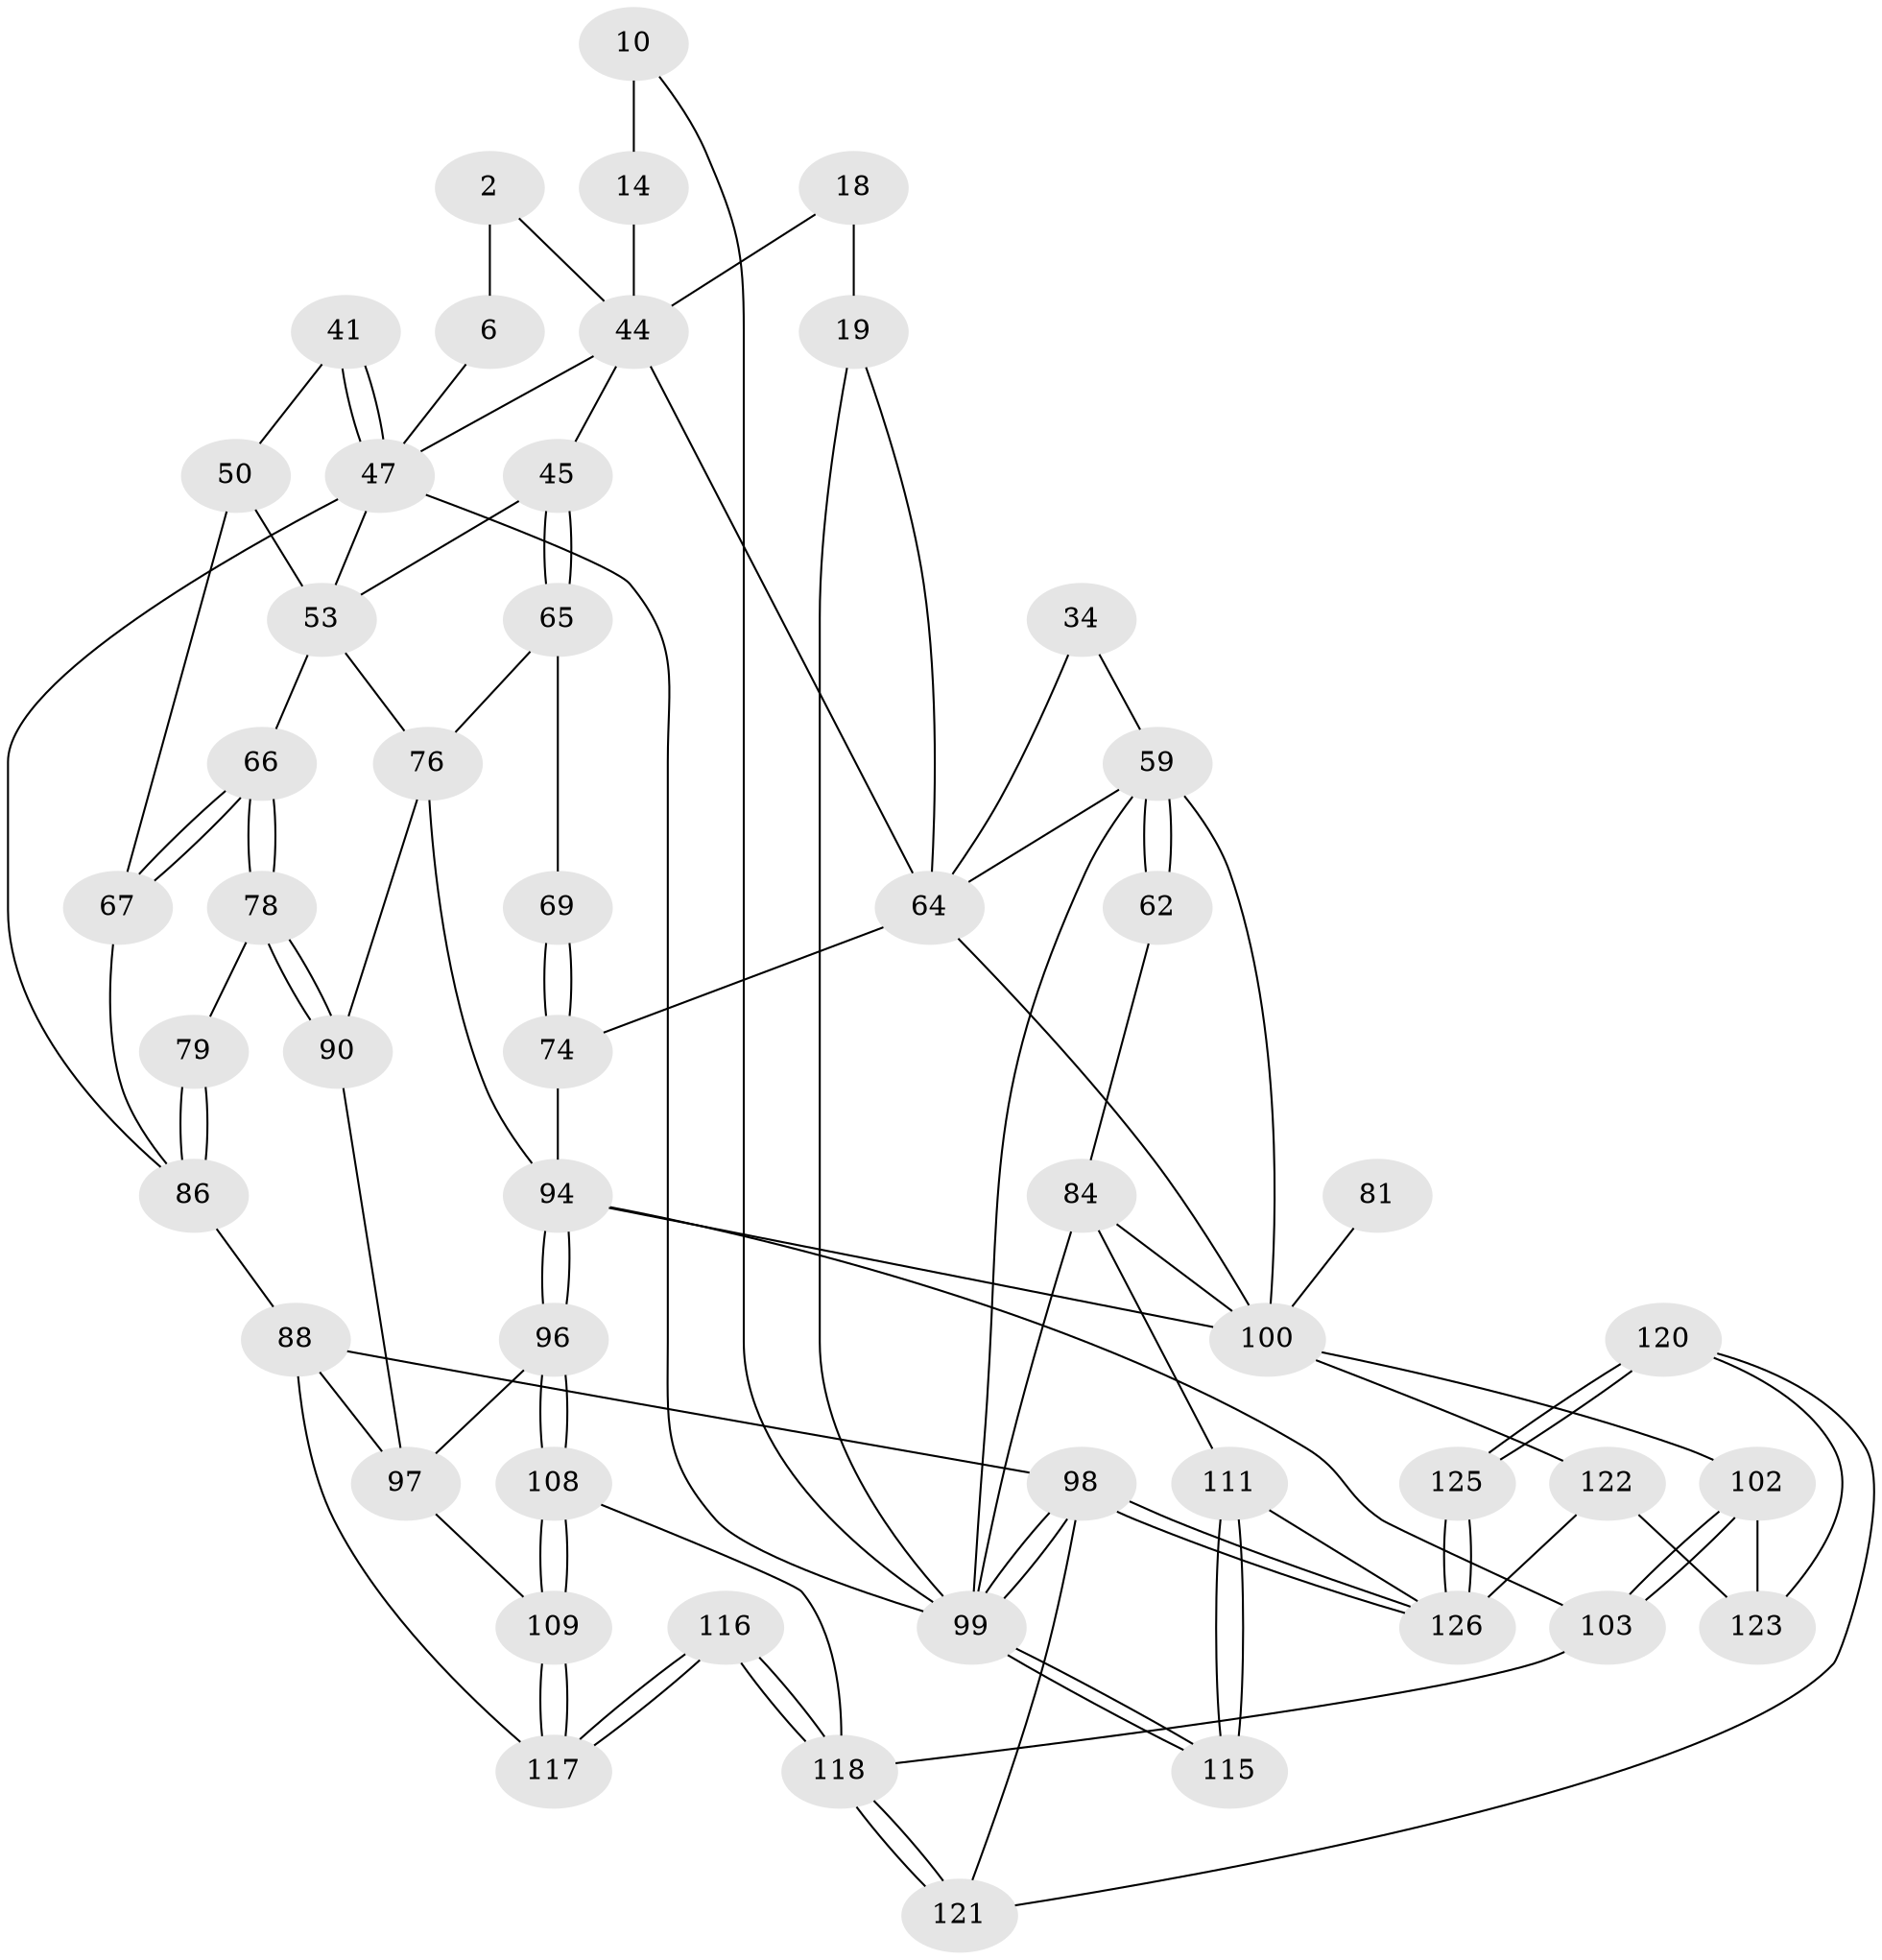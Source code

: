 // original degree distribution, {3: 0.031746031746031744, 5: 0.5079365079365079, 6: 0.23809523809523808, 4: 0.2222222222222222}
// Generated by graph-tools (version 1.1) at 2025/05/03/04/25 22:05:22]
// undirected, 50 vertices, 105 edges
graph export_dot {
graph [start="1"]
  node [color=gray90,style=filled];
  2 [pos="+0.08900249485371954+0.13302444971921842"];
  6 [pos="+0.03178405295109038+0.12422777597167863",super="+1"];
  10 [pos="+0+0"];
  14 [pos="+0.25093797782610144+0",super="+5"];
  18 [pos="+0.37712644259819544+0.14489155611085835",super="+15"];
  19 [pos="+0.6667102505280306+0.04848974134635088",super="+12"];
  34 [pos="+0.8001850285256547+0.3071427764658554"];
  41 [pos="+0.02923493519219334+0.36942910082118446"];
  44 [pos="+0.46126414469739974+0.41483322499362707",super="+27+22+24"];
  45 [pos="+0.3717361889771615+0.45334792411828284",super="+42+43"];
  47 [pos="+0+0.3601591167338233",super="+21"];
  50 [pos="+0.06547308513947978+0.4348013401816967",super="+40"];
  53 [pos="+0.17601609103257262+0.5440745107611257",super="+49+39"];
  59 [pos="+0.8725587786877681+0.4330343222298475",super="+35+58"];
  62 [pos="+1+0.5232503429694582"];
  64 [pos="+0.5538004938641616+0.4832887945145463",super="+46+33+48"];
  65 [pos="+0.359848600508826+0.4961985836786212",super="+51"];
  66 [pos="+0.09626062086246519+0.5559655153393025"];
  67 [pos="+0.0777337790001448+0.5571574648010862",super="+54"];
  69 [pos="+0.3910886772035809+0.5500468796152551"];
  74 [pos="+0.3894572756680984+0.5980008406375396",super="+73+68"];
  76 [pos="+0.19250871944213888+0.5844788724522129",super="+52"];
  78 [pos="+0.053951683262369356+0.6649212673938381"];
  79 [pos="+0.033803603345479404+0.6469308382886296"];
  81 [pos="+0.796878977975486+0.6233943180056359"];
  84 [pos="+0.824028438317547+0.7394752517748117",super="+83"];
  86 [pos="+0+0.6066632202635542",super="+77"];
  88 [pos="+0+0.9846489330049738",super="+87"];
  90 [pos="+0.07719876424290309+0.693841984926269"];
  94 [pos="+0.269714331760272+0.7273344031270635",super="+75+93"];
  96 [pos="+0.2642421574390432+0.739904379515061"];
  97 [pos="+0.09415751746283482+0.7724242772221035",super="+92"];
  98 [pos="+1+1",super="+89"];
  99 [pos="+1+1",super="+91+28+13"];
  100 [pos="+0.6752145526832295+0.8090363561021424",super="+95+85+80"];
  102 [pos="+0.5114427288038701+0.8240118801288956",super="+101"];
  103 [pos="+0.498120004346219+0.8125693333400174"];
  108 [pos="+0.2691405893470608+0.7953554980389661"];
  109 [pos="+0.23350081462945008+0.938244807639488",super="+104"];
  111 [pos="+0.8237622763401176+0.9115213477831324",super="+110"];
  115 [pos="+1+0.8975652237078092"];
  116 [pos="+0.27753464757629104+1"];
  117 [pos="+0.25307945942416127+1",super="+105"];
  118 [pos="+0.2821273621894646+1",super="+106+107"];
  120 [pos="+0.3974636506577454+1"];
  121 [pos="+0.2894403822573607+1"];
  122 [pos="+0.6140158241307383+0.954701162078888",super="+114"];
  123 [pos="+0.5975308608322206+0.9428619436955284",super="+119"];
  125 [pos="+0.6685249021873529+1"];
  126 [pos="+1+1",super="+112+124"];
  2 -- 6 [weight=2];
  2 -- 44;
  6 -- 47;
  10 -- 14 [weight=2];
  10 -- 99;
  14 -- 44;
  18 -- 19 [weight=2];
  18 -- 44 [weight=2];
  19 -- 99;
  19 -- 64;
  34 -- 59;
  34 -- 64 [weight=2];
  41 -- 47 [weight=2];
  41 -- 47;
  41 -- 50;
  44 -- 45 [weight=3];
  44 -- 64 [weight=2];
  44 -- 47;
  45 -- 65 [weight=2];
  45 -- 65;
  45 -- 53;
  47 -- 86;
  47 -- 99;
  47 -- 53;
  50 -- 53 [weight=2];
  50 -- 67;
  53 -- 66;
  53 -- 76;
  59 -- 62 [weight=2];
  59 -- 62;
  59 -- 99 [weight=2];
  59 -- 100;
  59 -- 64 [weight=2];
  62 -- 84;
  64 -- 74;
  64 -- 100 [weight=2];
  65 -- 69;
  65 -- 76;
  66 -- 67;
  66 -- 67;
  66 -- 78;
  66 -- 78;
  67 -- 86;
  69 -- 74 [weight=2];
  69 -- 74;
  74 -- 94 [weight=2];
  76 -- 90;
  76 -- 94;
  78 -- 79;
  78 -- 90;
  78 -- 90;
  79 -- 86 [weight=2];
  79 -- 86;
  81 -- 100 [weight=3];
  84 -- 111;
  84 -- 99;
  84 -- 100 [weight=2];
  86 -- 88;
  88 -- 98;
  88 -- 117;
  88 -- 97;
  90 -- 97;
  94 -- 96;
  94 -- 96;
  94 -- 100;
  94 -- 103;
  96 -- 97;
  96 -- 108;
  96 -- 108;
  97 -- 109;
  98 -- 99 [weight=3];
  98 -- 99;
  98 -- 126;
  98 -- 126;
  98 -- 121;
  99 -- 115;
  99 -- 115;
  100 -- 122;
  100 -- 102;
  102 -- 103;
  102 -- 103;
  102 -- 123 [weight=2];
  103 -- 118;
  108 -- 109;
  108 -- 109;
  108 -- 118;
  109 -- 117 [weight=2];
  109 -- 117;
  111 -- 115 [weight=2];
  111 -- 115;
  111 -- 126;
  116 -- 117;
  116 -- 117;
  116 -- 118 [weight=2];
  116 -- 118;
  118 -- 121;
  118 -- 121;
  120 -- 121;
  120 -- 125;
  120 -- 125;
  120 -- 123;
  122 -- 123;
  122 -- 126 [weight=2];
  125 -- 126 [weight=2];
  125 -- 126;
}
